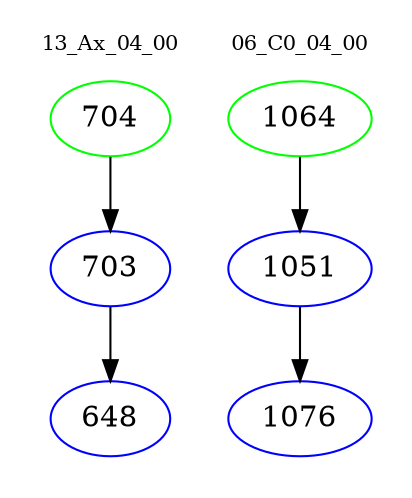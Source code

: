 digraph{
subgraph cluster_0 {
color = white
label = "13_Ax_04_00";
fontsize=10;
T0_704 [label="704", color="green"]
T0_704 -> T0_703 [color="black"]
T0_703 [label="703", color="blue"]
T0_703 -> T0_648 [color="black"]
T0_648 [label="648", color="blue"]
}
subgraph cluster_1 {
color = white
label = "06_C0_04_00";
fontsize=10;
T1_1064 [label="1064", color="green"]
T1_1064 -> T1_1051 [color="black"]
T1_1051 [label="1051", color="blue"]
T1_1051 -> T1_1076 [color="black"]
T1_1076 [label="1076", color="blue"]
}
}
